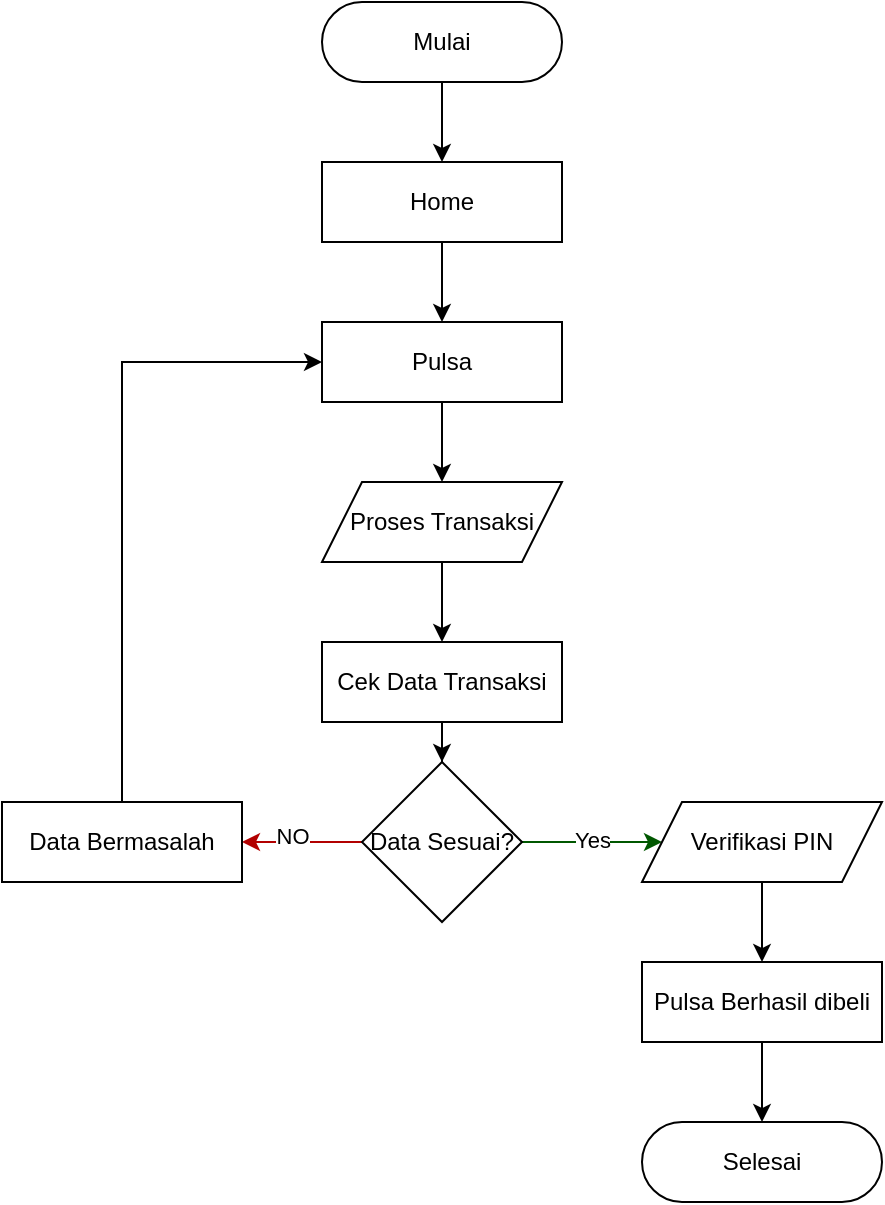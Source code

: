 <mxfile version="22.1.2" type="device">
  <diagram name="Page-1" id="dtVfWvhidsCimCKAd8vo">
    <mxGraphModel dx="864" dy="526" grid="1" gridSize="10" guides="1" tooltips="1" connect="1" arrows="1" fold="1" page="1" pageScale="1" pageWidth="850" pageHeight="1100" math="0" shadow="0">
      <root>
        <mxCell id="0" />
        <mxCell id="1" parent="0" />
        <mxCell id="XhDBtA3QzxGK7JM2RrdJ-4" style="edgeStyle=orthogonalEdgeStyle;rounded=0;orthogonalLoop=1;jettySize=auto;html=1;entryX=0.5;entryY=0;entryDx=0;entryDy=0;" edge="1" parent="1" source="XhDBtA3QzxGK7JM2RrdJ-1" target="XhDBtA3QzxGK7JM2RrdJ-2">
          <mxGeometry relative="1" as="geometry" />
        </mxCell>
        <mxCell id="XhDBtA3QzxGK7JM2RrdJ-1" value="Mulai" style="rounded=1;whiteSpace=wrap;html=1;arcSize=50;" vertex="1" parent="1">
          <mxGeometry x="320" y="120" width="120" height="40" as="geometry" />
        </mxCell>
        <mxCell id="XhDBtA3QzxGK7JM2RrdJ-5" style="edgeStyle=orthogonalEdgeStyle;rounded=0;orthogonalLoop=1;jettySize=auto;html=1;entryX=0.5;entryY=0;entryDx=0;entryDy=0;" edge="1" parent="1" source="XhDBtA3QzxGK7JM2RrdJ-2" target="XhDBtA3QzxGK7JM2RrdJ-3">
          <mxGeometry relative="1" as="geometry" />
        </mxCell>
        <mxCell id="XhDBtA3QzxGK7JM2RrdJ-2" value="Home" style="rounded=0;whiteSpace=wrap;html=1;" vertex="1" parent="1">
          <mxGeometry x="320" y="200" width="120" height="40" as="geometry" />
        </mxCell>
        <mxCell id="XhDBtA3QzxGK7JM2RrdJ-16" style="edgeStyle=orthogonalEdgeStyle;rounded=0;orthogonalLoop=1;jettySize=auto;html=1;entryX=0.5;entryY=0;entryDx=0;entryDy=0;" edge="1" parent="1" source="XhDBtA3QzxGK7JM2RrdJ-3" target="XhDBtA3QzxGK7JM2RrdJ-6">
          <mxGeometry relative="1" as="geometry" />
        </mxCell>
        <mxCell id="XhDBtA3QzxGK7JM2RrdJ-3" value="Pulsa" style="rounded=0;whiteSpace=wrap;html=1;" vertex="1" parent="1">
          <mxGeometry x="320" y="280" width="120" height="40" as="geometry" />
        </mxCell>
        <mxCell id="XhDBtA3QzxGK7JM2RrdJ-17" style="edgeStyle=orthogonalEdgeStyle;rounded=0;orthogonalLoop=1;jettySize=auto;html=1;entryX=0.5;entryY=0;entryDx=0;entryDy=0;" edge="1" parent="1" source="XhDBtA3QzxGK7JM2RrdJ-6" target="XhDBtA3QzxGK7JM2RrdJ-7">
          <mxGeometry relative="1" as="geometry" />
        </mxCell>
        <mxCell id="XhDBtA3QzxGK7JM2RrdJ-6" value="Proses Transaksi" style="shape=parallelogram;perimeter=parallelogramPerimeter;whiteSpace=wrap;html=1;fixedSize=1;" vertex="1" parent="1">
          <mxGeometry x="320" y="360" width="120" height="40" as="geometry" />
        </mxCell>
        <mxCell id="XhDBtA3QzxGK7JM2RrdJ-18" style="edgeStyle=orthogonalEdgeStyle;rounded=0;orthogonalLoop=1;jettySize=auto;html=1;" edge="1" parent="1" source="XhDBtA3QzxGK7JM2RrdJ-7" target="XhDBtA3QzxGK7JM2RrdJ-8">
          <mxGeometry relative="1" as="geometry" />
        </mxCell>
        <mxCell id="XhDBtA3QzxGK7JM2RrdJ-7" value="Cek Data Transaksi" style="rounded=0;whiteSpace=wrap;html=1;" vertex="1" parent="1">
          <mxGeometry x="320" y="440" width="120" height="40" as="geometry" />
        </mxCell>
        <mxCell id="XhDBtA3QzxGK7JM2RrdJ-11" style="edgeStyle=orthogonalEdgeStyle;rounded=0;orthogonalLoop=1;jettySize=auto;html=1;entryX=0;entryY=0.5;entryDx=0;entryDy=0;fillColor=#008a00;strokeColor=#005700;" edge="1" parent="1" source="XhDBtA3QzxGK7JM2RrdJ-8" target="XhDBtA3QzxGK7JM2RrdJ-10">
          <mxGeometry relative="1" as="geometry" />
        </mxCell>
        <mxCell id="XhDBtA3QzxGK7JM2RrdJ-12" value="Yes" style="edgeLabel;html=1;align=center;verticalAlign=middle;resizable=0;points=[];" vertex="1" connectable="0" parent="XhDBtA3QzxGK7JM2RrdJ-11">
          <mxGeometry y="1" relative="1" as="geometry">
            <mxPoint as="offset" />
          </mxGeometry>
        </mxCell>
        <mxCell id="XhDBtA3QzxGK7JM2RrdJ-13" style="edgeStyle=orthogonalEdgeStyle;rounded=0;orthogonalLoop=1;jettySize=auto;html=1;fillColor=#e51400;strokeColor=#B20000;" edge="1" parent="1" source="XhDBtA3QzxGK7JM2RrdJ-8" target="XhDBtA3QzxGK7JM2RrdJ-9">
          <mxGeometry relative="1" as="geometry" />
        </mxCell>
        <mxCell id="XhDBtA3QzxGK7JM2RrdJ-14" value="NO" style="edgeLabel;html=1;align=center;verticalAlign=middle;resizable=0;points=[];" vertex="1" connectable="0" parent="XhDBtA3QzxGK7JM2RrdJ-13">
          <mxGeometry x="0.167" y="-3" relative="1" as="geometry">
            <mxPoint as="offset" />
          </mxGeometry>
        </mxCell>
        <mxCell id="XhDBtA3QzxGK7JM2RrdJ-8" value="Data Sesuai?" style="rhombus;whiteSpace=wrap;html=1;" vertex="1" parent="1">
          <mxGeometry x="340" y="500" width="80" height="80" as="geometry" />
        </mxCell>
        <mxCell id="XhDBtA3QzxGK7JM2RrdJ-15" style="edgeStyle=orthogonalEdgeStyle;rounded=0;orthogonalLoop=1;jettySize=auto;html=1;exitX=0.5;exitY=0;exitDx=0;exitDy=0;entryX=0;entryY=0.5;entryDx=0;entryDy=0;" edge="1" parent="1" source="XhDBtA3QzxGK7JM2RrdJ-9" target="XhDBtA3QzxGK7JM2RrdJ-3">
          <mxGeometry relative="1" as="geometry" />
        </mxCell>
        <mxCell id="XhDBtA3QzxGK7JM2RrdJ-9" value="Data Bermasalah" style="rounded=0;whiteSpace=wrap;html=1;" vertex="1" parent="1">
          <mxGeometry x="160" y="520" width="120" height="40" as="geometry" />
        </mxCell>
        <mxCell id="XhDBtA3QzxGK7JM2RrdJ-20" style="edgeStyle=orthogonalEdgeStyle;rounded=0;orthogonalLoop=1;jettySize=auto;html=1;" edge="1" parent="1" source="XhDBtA3QzxGK7JM2RrdJ-10" target="XhDBtA3QzxGK7JM2RrdJ-19">
          <mxGeometry relative="1" as="geometry" />
        </mxCell>
        <mxCell id="XhDBtA3QzxGK7JM2RrdJ-10" value="Verifikasi PIN" style="shape=parallelogram;perimeter=parallelogramPerimeter;whiteSpace=wrap;html=1;fixedSize=1;" vertex="1" parent="1">
          <mxGeometry x="480" y="520" width="120" height="40" as="geometry" />
        </mxCell>
        <mxCell id="XhDBtA3QzxGK7JM2RrdJ-22" style="edgeStyle=orthogonalEdgeStyle;rounded=0;orthogonalLoop=1;jettySize=auto;html=1;" edge="1" parent="1" source="XhDBtA3QzxGK7JM2RrdJ-19" target="XhDBtA3QzxGK7JM2RrdJ-21">
          <mxGeometry relative="1" as="geometry" />
        </mxCell>
        <mxCell id="XhDBtA3QzxGK7JM2RrdJ-19" value="Pulsa Berhasil dibeli" style="rounded=0;whiteSpace=wrap;html=1;" vertex="1" parent="1">
          <mxGeometry x="480" y="600" width="120" height="40" as="geometry" />
        </mxCell>
        <mxCell id="XhDBtA3QzxGK7JM2RrdJ-21" value="Selesai" style="rounded=1;whiteSpace=wrap;html=1;arcSize=50;" vertex="1" parent="1">
          <mxGeometry x="480" y="680" width="120" height="40" as="geometry" />
        </mxCell>
      </root>
    </mxGraphModel>
  </diagram>
</mxfile>
